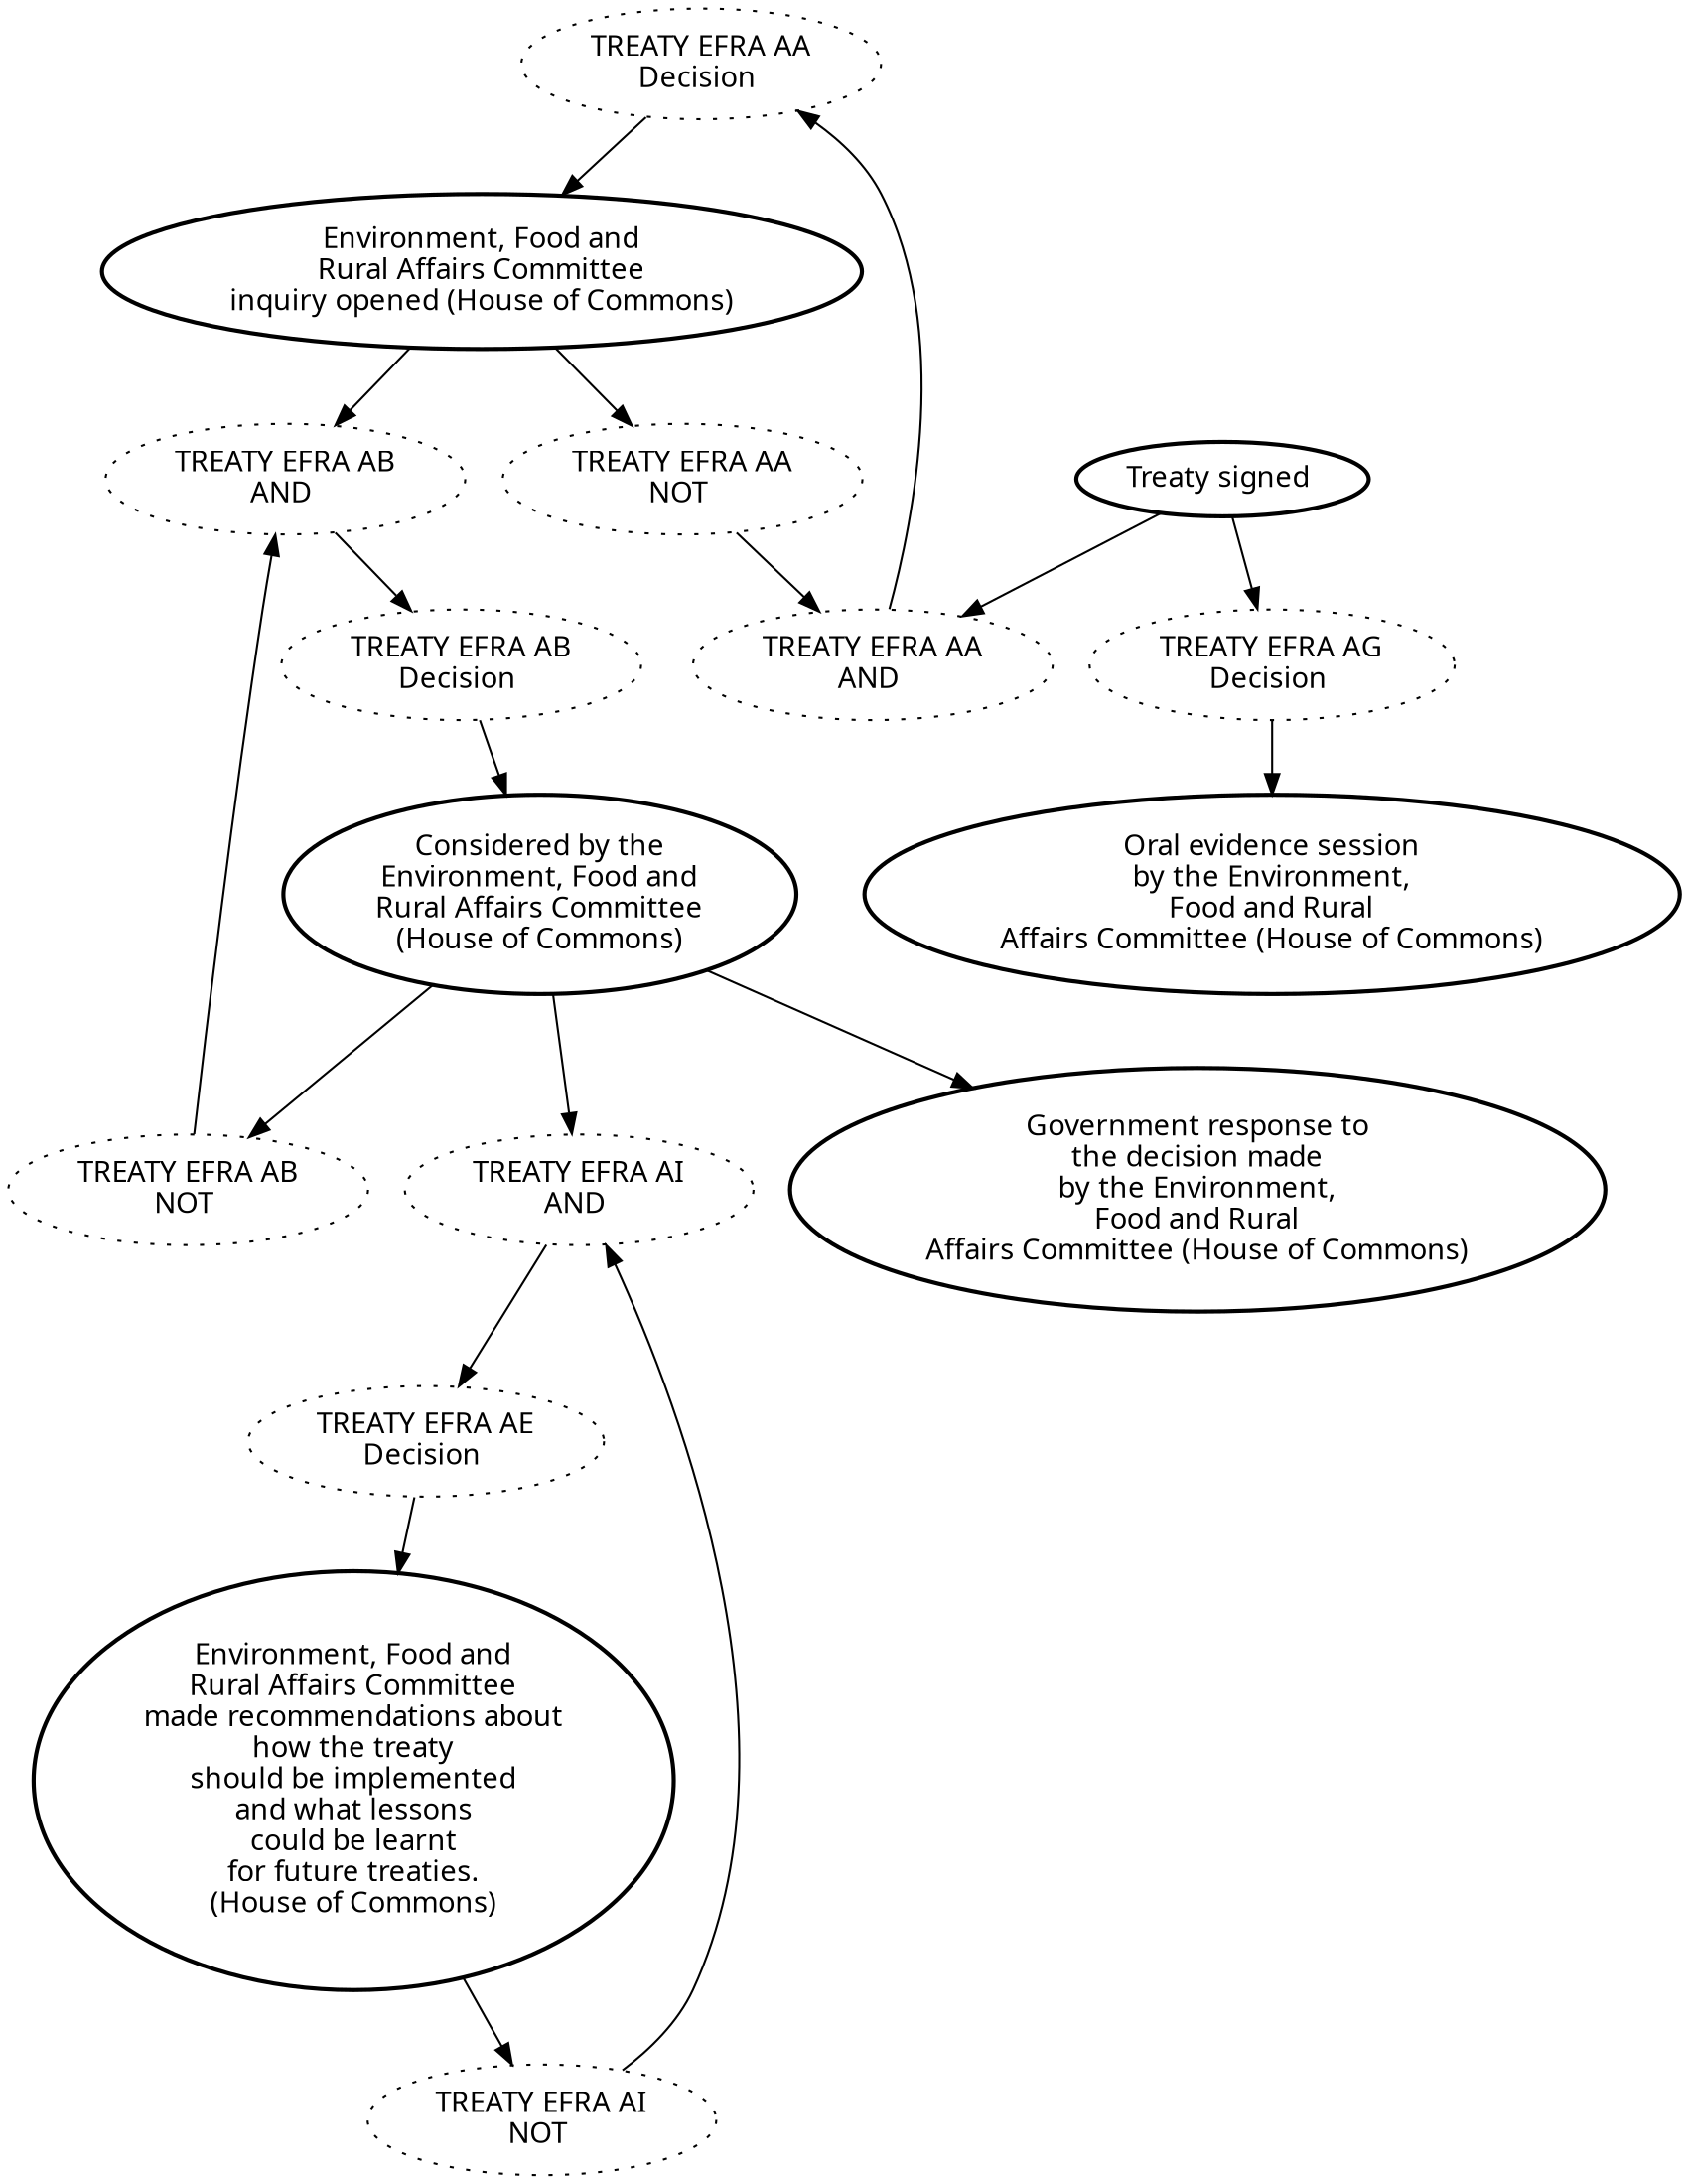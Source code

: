digraph{graph[fontname="calibri"];node[fontname="calibri"];edge[fontname="calibri"];edge [style=solid, color=black];"869"->"266"[label=""];edge[style=solid, color=black];edge [style=solid, color=black];"870"->"268"[label=""];edge[style=solid, color=black];edge [style=solid, color=black];"268"->"269"[label=""];edge[style=solid, color=black];edge [style=solid, color=black];"136"->"857"[label=""];edge[style=solid, color=black];edge [style=solid, color=black];"875"->"857"[label=""];edge[style=solid, color=black];edge [style=solid, color=black];"266"->"858"[label=""];edge[style=solid, color=black];edge [style=solid, color=black];"876"->"858"[label=""];edge[style=solid, color=black];edge [style=solid, color=black];"268"->"865"[label=""];edge[style=solid, color=black];edge [style=solid, color=black];"883"->"865"[label=""];edge[style=solid, color=black];edge [style=solid, color=black];"857"->"869"[label=""];edge[style=solid, color=black];edge [style=solid, color=black];"858"->"870"[label=""];edge[style=solid, color=black];edge [style=solid, color=black];"865"->"873"[label=""];edge[style=solid, color=black];edge [style=solid, color=black];"266"->"875"[label=""];edge[style=solid, color=black];edge [style=solid, color=black];"268"->"876"[label=""];edge[style=solid, color=black];edge [style=solid, color=black];"2350"->"883"[label=""];edge[style=solid, color=black];edge [style=solid, color=black];"2314"->"2313"[label=""];edge[style=solid, color=black];edge [style=solid, color=black];"136"->"2314"[label=""];edge[style=solid, color=black];edge [style=solid, color=black];"873"->"2350"[label=""];edge[style=solid, color=black];"869" [label="TREATY EFRA AA\nDecision ", style=dotted];"870" [label="TREATY EFRA AB\nDecision ", style=dotted];"268" [label="Considered by the\nEnvironment, Food and\nRural Affairs Committee\n(House of Commons)", style=bold];"136" [label="Treaty signed ", style=bold];"875" [label="TREATY EFRA AA\nNOT ", style=dotted];"266" [label="Environment, Food and\nRural Affairs Committee\ninquiry opened (House of Commons)", style=bold];"876" [label="TREATY EFRA AB\nNOT ", style=dotted];"883" [label="TREATY EFRA AI\nNOT ", style=dotted];"857" [label="TREATY EFRA AA\nAND ", style=dotted];"858" [label="TREATY EFRA AB\nAND ", style=dotted];"865" [label="TREATY EFRA AI\nAND ", style=dotted];"2350" [label="Environment, Food and\nRural Affairs Committee\nmade recommendations about\nhow the treaty\nshould be implemented\nand what lessons\ncould be learnt\nfor future treaties.\n(House of Commons)", style=bold];"2314" [label="TREATY EFRA AG\nDecision ", style=dotted];"873" [label="TREATY EFRA AE\nDecision ", style=dotted];"269" [label="Government response to\nthe decision made\nby the Environment,\nFood and Rural\nAffairs Committee (House of Commons)", style=bold];"2313" [label="Oral evidence session\nby the Environment,\nFood and Rural\nAffairs Committee (House of Commons)", style=bold];}